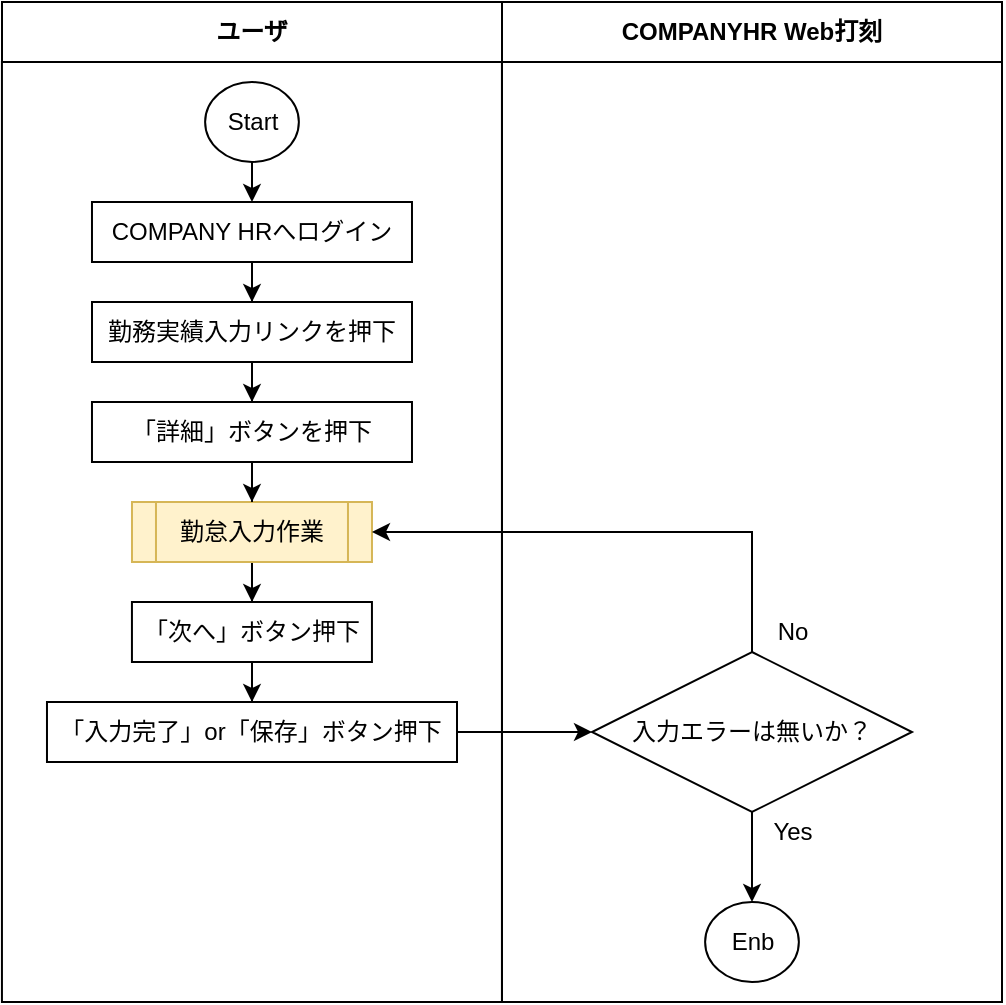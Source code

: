 <mxfile version="13.1.3">
    <diagram id="6hGFLwfOUW9BJ-s0fimq" name="Page-1">
        <mxGraphModel dx="464" dy="678" grid="1" gridSize="10" guides="1" tooltips="1" connect="1" arrows="1" fold="1" page="1" pageScale="1" pageWidth="500" pageHeight="500" math="0" shadow="0">
            <root>
                <mxCell id="0"/>
                <mxCell id="1" parent="0"/>
                <mxCell id="2" value="&lt;b&gt;ユーザ&lt;/b&gt;" style="rounded=0;whiteSpace=wrap;html=1;" parent="1" vertex="1">
                    <mxGeometry y="500" width="250" height="30" as="geometry"/>
                </mxCell>
                <mxCell id="3" value="&lt;b&gt;COMPANYHR Web打刻&lt;/b&gt;" style="rounded=0;whiteSpace=wrap;html=1;" parent="1" vertex="1">
                    <mxGeometry x="250" y="500" width="250" height="30" as="geometry"/>
                </mxCell>
                <mxCell id="5" value="" style="rounded=0;whiteSpace=wrap;html=1;" parent="1" vertex="1">
                    <mxGeometry x="-0.03" y="530" width="250" height="470" as="geometry"/>
                </mxCell>
                <mxCell id="6" value="" style="rounded=0;whiteSpace=wrap;html=1;" parent="1" vertex="1">
                    <mxGeometry x="250" y="530" width="250" height="470" as="geometry"/>
                </mxCell>
                <mxCell id="55" style="edgeStyle=orthogonalEdgeStyle;rounded=0;orthogonalLoop=1;jettySize=auto;html=1;exitX=0.5;exitY=1;exitDx=0;exitDy=0;" parent="1" source="7" target="53" edge="1">
                    <mxGeometry relative="1" as="geometry"/>
                </mxCell>
                <mxCell id="7" value="勤怠入力作業" style="shape=process;whiteSpace=wrap;html=1;backgroundOutline=1;fillColor=#fff2cc;strokeColor=#d6b656;" parent="1" vertex="1">
                    <mxGeometry x="64.99" y="750" width="120" height="30" as="geometry"/>
                </mxCell>
                <mxCell id="25" style="edgeStyle=orthogonalEdgeStyle;rounded=0;orthogonalLoop=1;jettySize=auto;html=1;exitX=0.5;exitY=1;exitDx=0;exitDy=0;entryX=0.5;entryY=0;entryDx=0;entryDy=0;" parent="1" source="8" target="24" edge="1">
                    <mxGeometry relative="1" as="geometry"/>
                </mxCell>
                <mxCell id="8" value="Start" style="ellipse;whiteSpace=wrap;html=1;" parent="1" vertex="1">
                    <mxGeometry x="101.56" y="540" width="46.87" height="40" as="geometry"/>
                </mxCell>
                <mxCell id="60" style="edgeStyle=orthogonalEdgeStyle;rounded=0;orthogonalLoop=1;jettySize=auto;html=1;entryX=1;entryY=0.5;entryDx=0;entryDy=0;" parent="1" source="10" target="7" edge="1">
                    <mxGeometry relative="1" as="geometry">
                        <Array as="points">
                            <mxPoint x="375" y="765"/>
                        </Array>
                    </mxGeometry>
                </mxCell>
                <mxCell id="62" style="edgeStyle=orthogonalEdgeStyle;rounded=0;orthogonalLoop=1;jettySize=auto;html=1;" parent="1" source="10" target="61" edge="1">
                    <mxGeometry relative="1" as="geometry"/>
                </mxCell>
                <mxCell id="10" value="入力エラーは無いか？" style="rhombus;whiteSpace=wrap;html=1;" parent="1" vertex="1">
                    <mxGeometry x="295" y="825" width="160" height="80" as="geometry"/>
                </mxCell>
                <mxCell id="37" style="edgeStyle=orthogonalEdgeStyle;rounded=0;orthogonalLoop=1;jettySize=auto;html=1;" parent="1" source="24" target="34" edge="1">
                    <mxGeometry relative="1" as="geometry"/>
                </mxCell>
                <mxCell id="24" value="COMPANY HRへログイン" style="rounded=0;whiteSpace=wrap;html=1;" parent="1" vertex="1">
                    <mxGeometry x="44.99" y="600" width="160" height="30" as="geometry"/>
                </mxCell>
                <mxCell id="28" value="Yes" style="text;html=1;align=center;verticalAlign=middle;resizable=0;points=[];autosize=1;" parent="1" vertex="1">
                    <mxGeometry x="380" y="905" width="30" height="20" as="geometry"/>
                </mxCell>
                <mxCell id="29" value="No" style="text;html=1;align=center;verticalAlign=middle;resizable=0;points=[];autosize=1;" parent="1" vertex="1">
                    <mxGeometry x="380" y="805" width="30" height="20" as="geometry"/>
                </mxCell>
                <mxCell id="38" style="edgeStyle=orthogonalEdgeStyle;rounded=0;orthogonalLoop=1;jettySize=auto;html=1;exitX=0.5;exitY=1;exitDx=0;exitDy=0;" parent="1" source="34" target="36" edge="1">
                    <mxGeometry relative="1" as="geometry"/>
                </mxCell>
                <mxCell id="34" value="勤務実績入力リンクを押下" style="rounded=0;whiteSpace=wrap;html=1;" parent="1" vertex="1">
                    <mxGeometry x="45.0" y="650" width="160" height="30" as="geometry"/>
                </mxCell>
                <mxCell id="39" style="edgeStyle=orthogonalEdgeStyle;rounded=0;orthogonalLoop=1;jettySize=auto;html=1;entryX=0.5;entryY=0;entryDx=0;entryDy=0;" parent="1" source="36" target="7" edge="1">
                    <mxGeometry relative="1" as="geometry"/>
                </mxCell>
                <mxCell id="36" value="「詳細」ボタンを押下" style="rounded=0;whiteSpace=wrap;html=1;" parent="1" vertex="1">
                    <mxGeometry x="44.99" y="700" width="160" height="30" as="geometry"/>
                </mxCell>
                <mxCell id="59" style="edgeStyle=orthogonalEdgeStyle;rounded=0;orthogonalLoop=1;jettySize=auto;html=1;exitX=1;exitY=0.5;exitDx=0;exitDy=0;entryX=0;entryY=0.5;entryDx=0;entryDy=0;" parent="1" source="43" target="10" edge="1">
                    <mxGeometry relative="1" as="geometry"/>
                </mxCell>
                <mxCell id="43" value="「入力完了」or「保存」ボタン押下" style="rounded=0;whiteSpace=wrap;html=1;" parent="1" vertex="1">
                    <mxGeometry x="22.49" y="850" width="205.01" height="30" as="geometry"/>
                </mxCell>
                <mxCell id="56" style="edgeStyle=orthogonalEdgeStyle;rounded=0;orthogonalLoop=1;jettySize=auto;html=1;entryX=0.5;entryY=0;entryDx=0;entryDy=0;" parent="1" source="53" target="43" edge="1">
                    <mxGeometry relative="1" as="geometry"/>
                </mxCell>
                <mxCell id="53" value="「次へ」ボタン押下" style="rounded=0;whiteSpace=wrap;html=1;" parent="1" vertex="1">
                    <mxGeometry x="64.97" y="800" width="120" height="30" as="geometry"/>
                </mxCell>
                <mxCell id="61" value="Enb" style="ellipse;whiteSpace=wrap;html=1;" parent="1" vertex="1">
                    <mxGeometry x="351.56" y="950" width="46.87" height="40" as="geometry"/>
                </mxCell>
            </root>
        </mxGraphModel>
    </diagram>
</mxfile>